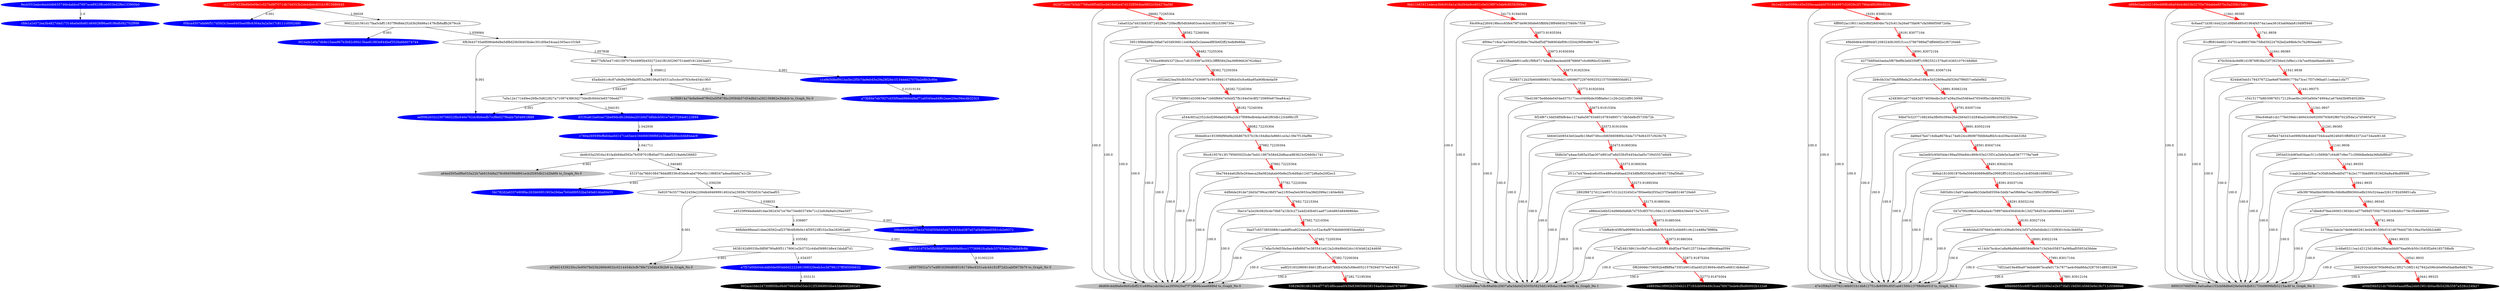 digraph G{rankdir=TB;layout=dot;
"9ecb551babcdea44db635746b4abbcd7697ace8923ffceb003bd2f6e133900b0" [style="solid,filled",color=blue,fontcolor=white];
"cc21007e538e6b0e09e1c527bd9f7071db7d4553b2de4dbbc831b1f915686645" [style="solid,filled",color=red,fontcolor=white];
"0026726de7b5bb7766a69f5dd5ccb616e0ce47d1328564ba0f652c5b427ba56f" [style="solid,filled",color=red,fontcolor=white];
"9bb11b61611edeca3b9c916a1a18a5b4a9ce831c0e519f97e3de9c85583f49a3" [style="solid,filled",color=red,fontcolor=white];
"0b1e4214e5099cc45e350ecaada0d701844997c52029c2f179fab4f6280c501b" [style="solid,filled",color=red,fontcolor=white];
"d968e5aab3d2160e488ffcd6a04b4c8d33b327f3e784abbe857bc5a330b15ab1" [style="solid,filled",color=red,fontcolor=white];
"af3dd14339230cc3e95078d25b286fe9632c0214454b3cfb78fe723d4b43b2b9" [style="solid,filled",color=gray,fontcolor=black,label= "af3dd14339230cc3e95078d25b286fe9632c0214454b3cfb78fe723d4b43b2b9 to_Graph_No 0"];
"a00bf36b521dc76fe6e6aaa8ffaa2eb619014b0ac8b5428b3587a528cc24fa27" [style="solid,filled",color=black,fontcolor=white];
"c1e9b568ef941ba5bc2f5b7da9eb45e29a28f26e1f134ddd27075a2e8fc3c90e" [style="solid,filled",color=blue,fontcolor=white];
"ad5075631a7c7a4f816306d8083181749ec6331a4c44181ff72d2cabf3673b70" [style="solid,filled",color=gray,fontcolor=black,label= "ad5075631a7c7a4f816306d8083181749ec6331a4c44181ff72d2cabf3673b70 to_Graph_No 0"];
"47e1f58a516f792146b931b14b812751cfe9590c85f1ae61500c13798d6e051f" [style="solid,filled",color=gray,fontcolor=black,label= "47e1f58a516f792146b931b14b812751cfe9590c85f1ae61500c13798d6e051f to_Graph_No 4"];
"992ace1bbc247308f00bc06d0798dd5a55dc312f33668934be43da9682b62af1" [style="solid,filled",color=black,fontcolor=white];
"3f23ade1e0a74b8e15aea967b3b82c99413bae81883e844bef3528a6b6074744" [style="solid,filled",color=blue,fontcolor=white];
"cfde1a1e572ea3b4827d4d173146a0a0b481484928f86ae919bdfcf42702f996" [style="solid,filled",color=blue,fontcolor=white];
"695010766f58410a0ca8ac153cb08d6e629e0e04db83175449699bfb5215ac8f" [style="solid,filled",color=gray,fontcolor=black,label= "695010766f58410a0ca8ac153cb08d6e629e0e04db83175449699bfb5215ac8f to_Graph_No 3"];
"53829e581d61384df774f1d8bcaea6f45fe839650b038154aa0e1cea47674097" [style="solid,filled",color=black,fontcolor=white];
"1760a269599effa6daa0d1471a45ee4194069398f882e38aa0b8bccb4b84aac9" [style="solid,filled",color=blue,fontcolor=white];
"d319ca61ba9cee72be69dcdfc28ddea201b0d748bbcb561e7ed57294e6123894" [style="solid,filled",color=blue,fontcolor=white];
"a64ed305a4f8a033a22b7ab61fcb8a278c69d599d8f41ecb2f285db21d2fa6f4" [style="solid,filled",color=gray,fontcolor=black,label= "a64ed305a4f8a033a22b7ab61fcb8a278c69d599d8f41ecb2f285db21d2fa6f4 to_Graph_No 0"];
"bf6b0b055cc6f974ed633290a1e2b373faf119d59145663e0e18c711c55666eb" [style="solid,filled",color=black,fontcolor=white];
"34c782d2a6337e908fac263b60951903e28daa7b04d99552ba540a614ba60e55" [style="solid,filled",color=blue,fontcolor=white];
"bc5fd914a74e9a9ee87f642a5f5876bc29584b57d54d8d1a292156862e39afcb" [style="solid,filled",color=gray,fontcolor=black,label= "bc5fd914a74e9a9ee87f642a5f5876bc29584b57d54d8d1a292156862e39afcb to_Graph_No 0"];
"00bca4507afa86f517d5fd3c3eee8405ea0f8c6364a3a2a5e17c8111c0502480" [style="solid,filled",color=blue,fontcolor=white];
"09bcb2e5aa676e1a7054f30b645dd74245dcd387a07af4df4bed0561cb2e9372" [style="solid,filled",color=blue,fontcolor=white];
"d6d69c4dd9a6e9b92dbff231e690a1eb34a1ae2959420ef7f738666ceee6886d" [style="solid,filled",color=gray,fontcolor=black,label= "d6d69c4dd9a6e9b92dbff231e690a1eb34a1ae2959420ef7f738666ceee6886d to_Graph_No 0"];
"893241d703e5fb08b97384b90bd8ccc17736961fcafadc337634ea35aab49c94" [style="solid,filled",color=blue,fontcolor=white];
"aef09b2632c230706022fbc646e762dc8b6eefb7ccf8e027f6abb7b04891f888" [style="solid,filled",color=blue,fontcolor=white];
"e7f57e00b044cddb0de093eb6d2222481098329eeb3cc3d798137ff58500b632" [style="solid,filled",color=blue,fontcolor=white];
"a73b84e7eb7927cd35f0aeb9b6ed9af71a6540ead4f6c2aae25ec56ec4b323c3" [style="solid,filled",color=blue,fontcolor=white];
"117c2e4a6d0ea7c8c66a0dc2f407a0a3da0d24505b5825dd140b4ac19cec16db" [style="solid,filled",color=gray,fontcolor=black,label= "117c2e4a6d0ea7c8c66a0dc2f407a0a3da0d24505b5825dd140b4ac19cec16db to_Graph_No 1"];
"c48939a10f992b2504b2137183cb009449c3cea78f473ede6c8bd60002b122a8" [style="solid,filled",color=black,fontcolor=white];
"6c6aed71b38144422d1d98b6d85c019b4f4574a1aea36163a69dab810d9f5946" -> "695010766f58410a0ca8ac153cb08d6e629e0e04db83175449699bfb5215ac8f" [label=100.0];
"1eba032a7d433b833f724029de720fecffb5dfcb6d03cec4cb41f92c5396730e" -> "39515f9b6d9da39fa67a03d9368114408abf3c2eeeedf85b6f2ff23edb8b8fab" [label=38582.72260304,arrowsize=2,color=firebrick1,penwidth=3];
"e88dce2e6b524d966efa8db7d755c8f3701c58e1214f19a98b439e0473a74105" -> "117c2e4a6d0ea7c8c66a0dc2f407a0a3da0d24505b5825dd140b4ac19cec16db" [label=100.0];
"44fb6de291de726d3d799ca19bf37ae21f05ea5e43653ca38d2099a11404e8d4" -> "d6d69c4dd9a6e9b92dbff231e690a1eb34a1ae2959420ef7f738666ceee6886d" [label=100.0];
"17cbf6e9c45f93a909963b43cce86b8bb3fc54463cd4b691c9c21e488a78980a" -> "57af248158613cc0bf7cfcccd295f914bdf3a476a012571b4ae1df9446aa0594" [label=52973.91880304,arrowsize=2,color=firebrick1,penwidth=3];
"57d700f601d330634e71b60f6847e0bbf27fb184e54c8f2720890e670ea84ca2" -> "a544c6f1a2352cbcf296da6d296a2cb37f089edb4dac4a62f83db123cbf6b1f5" [label=38182.72240304,arrowsize=2,color=firebrick1,penwidth=3];
"57af248158613cc0bf7cfcccd295f914bdf3a476a012571b4ae1df9446aa0594" -> "117c2e4a6d0ea7c8c66a0dc2f407a0a3da0d24505b5825dd140b4ac19cec16db" [label=100.0];
"9dbd7b32377188240a3fb00c094e2fce2b64d31d284bad2d498c205df322fe4a" -> "da6fa47fa4716dba8678ca174efc24cc86987f4fdb6af6b5c4cd39ac43eb326d" [label=18691.83052104,arrowsize=2,color=firebrick1,penwidth=3];
"4b6ab1810001876e9a509440689e8f0e29992ff51023cd3ce1dc850d81699022" -> "47e1f58a516f792146b931b14b812751cfe9590c85f1ae61500c13798d6e051f" [label=100.0];
"f0cc61957613f1795605025cde7bd411867b58d42b8baca983623cf2660b1741" -> "0ba79444a62fb5e264eeca28a082dabab00e8e25c6d9ab124572d6a0e20f2ec2" [label=37882.72225304,arrowsize=2,color=firebrick1,penwidth=3];
"4b6ab1810001876e9a509440689e8f0e29992ff51023cd3ce1dc850d81699022" -> "0d05d0c10a97cabdae8b33da0b85594c5ddb7ae5f666ac7ea1390c1f5f095ed5" [label=18391.83037104,arrowsize=2,color=firebrick1,penwidth=3];
"a1fd25ffaa66f01cefb1f9fb9717ebe458ea4eeb08768687c0c86f6bcf23d482" -> "92083712b25b60d9896517bfc0bb2148096f7229760925521575509f850bd912" [label=53873.91925304,arrowsize=2,color=firebrick1,penwidth=3];
"966222d1561d17faa5cbff11837f9d8de252d3b26b86a1478cfb6affb2679ccb" -> "6fb3b43735a6f0964e6d9a5df8d20b58403bdec301d0be54caa2305acc1f1fa9" [label=1.059064];
"bb6402e08543e02ea0b138e0749cccfd6566088f4c34da7376d64357cf426c76" -> "117c2e4a6d0ea7c8c66a0dc2f407a0a3da0d24505b5825dd140b4ac19cec16db" [label=100.0];
"b638162d9033bcfdf08790a80f51179061e2b3732c44bd56891b8e41bbddf7d1" -> "e7f57e00b044cddb0de093eb6d2222481098329eeb3cc3d798137ff58500b632" [label=1.034357];
"66fbfeb9fbead1cbee26562caf2378b4fb9b0e14f39523ff102e3be283f02ad0" -> "b638162d9033bcfdf08790a80f51179061e2b3732c44bd56891b8e41bbddf7d1" [label=1.035582];
"2f11c7e476eedce6c05ce486ea646aad2543d8bf92030a9cc864f1759af56afc" -> "2892f88727d121ee957c312c23245d1e7f00ee6b2f35a237f3edd65146720eb0" [label=53273.91895304,arrowsize=2,color=firebrick1,penwidth=3];
"6f24f6713dd5df0bfb4ec1274a6a58763460167834895717db5dd8cf5735b72b" -> "117c2e4a6d0ea7c8c66a0dc2f407a0a3da0d24505b5825dd140b4ac19cec16db" [label=100.0];
"6ff8952ac190114d3c8bf28d04bc7b25c613a26a675fa067cfa5866f56872d4a" -> "47e1f58a516f792146b931b14b812751cfe9590c85f1ae61500c13798d6e051f" [label=100.0];
"6fb3b43735a6f0964e6d9a5df8d20b58403bdec301d0be54caa2305acc1f1fa9" -> "8e477bfb5e4716015970794499f5b450272441f6165290751de6f1812d43aa01" [label=1.057838];
"a544c6f1a2352cbcf296da6d296a2cb37f089edb4dac4a62f83db123cbf6b1f5" -> "d6d69c4dd9a6e9b92dbff231e690a1eb34a1ae2959420ef7f738666ceee6886d" [label=100.0];
"4f09ec718ca7aa3065a028bbc76a0bdf5df79d6904bf09c1f20429f56d86c746" -> "a1fd25ffaa66f01cefb1f9fb9717ebe458ea4eeb08768687c0c86f6bcf23d482" [label=53973.91930304,arrowsize=2,color=firebrick1,penwidth=3];
"e7dbe8cf78ee260651383d41ed77b69d5700b77b02349cbfcc77fe1f546d80e6" -> "695010766f58410a0ca8ac153cb08d6e629e0e04db83175449699bfb5215ac8f" [label=100.0];
"1caab2cb9e328ae7e30dfcbd9edd5d774c2e1773bbd991818d26a8a49bdf9998" -> "695010766f58410a0ca8ac153cb08d6e629e0e04db83175449699bfb5215ac8f" [label=100.0];
"c5415177b8fc598765172129cae9bc2693af40e74994a1a67bdd3b9f5405280e" -> "695010766f58410a0ca8ac153cb08d6e629e0e04db83175449699bfb5215ac8f" [label=100.0];
"da6fa47fa4716dba8678ca174efc24cc86987f4fdb6af6b5c4cd39ac43eb326d" -> "47e1f58a516f792146b931b14b812751cfe9590c85f1ae61500c13798d6e051f" [label=100.0];
"aa8f2516529808184612ff1a41e57bfdb43fa5c68ed05215792940757ee54363" -> "53829e581d61384df774f1d8bcaea6f45fe839650b038154aa0e1cea47674097" [label=37282.72195304,arrowsize=2,color=firebrick1,penwidth=3];
"0d05d0c10a97cabdae8b33da0b85594c5ddb7ae5f666ac7ea1390c1f5f095ed5" -> "047a795c08b43ad6ada4c70897ebb45640dc9c13d27b6d53e1a6fe96e12e6543" [label=18291.83032104,arrowsize=2,color=firebrick1,penwidth=3];
"cc21007e538e6b0e09e1c527bd9f7071db7d4553b2de4dbbc831b1f915686645" -> "966222d1561d17faa5cbff11837f9d8de252d3b26b86a1478cfb6affb2679ccb" [label=1.06029];
"9bb11b61611edeca3b9c916a1a18a5b4a9ce831c0e519f97e3de9c85583f49a3" -> "117c2e4a6d0ea7c8c66a0dc2f407a0a3da0d24505b5825dd140b4ac19cec16db" [label=100.0];
"9bb11b61611edeca3b9c916a1a18a5b4a9ce831c0e519f97e3de9c85583f49a3" -> "84c69ca2260419feccc65fe479f7de9636b8e65ffd0b29f94665b37f469c7558" [label=54173.91940304,arrowsize=2,color=firebrick1,penwidth=3];
"a4525f0f4bebeb91dae3824347ce76e734e603749e71c22efc9a9a0c29aa5d57" -> "09bcb2e5aa676e1a7054f30b645dd74245dcd387a07af4df4bed0561cb2e9372" [label=0.001];
"b638162d9033bcfdf08790a80f51179061e2b3732c44bd56891b8e41bbddf7d1" -> "af3dd14339230cc3e95078d25b286fe9632c0214454b3cfb78fe723d4b43b2b9" [label=0.001];
"2c48a65211ea1d2123d1d84e2f6acaddd976aa06cb50c1fc83f2a94185758bdb" -> "2b62930cb926795b96d5a13f027c38f21427842a596cb0e90ef4abfbe9d8276c" [label=10541.9933,arrowsize=2,color=firebrick1,penwidth=3];
"39515f9b6d9da39fa67a03d9368114408abf3c2eeeedf85b6f2ff23edb8b8fab" -> "7b755ba4984f43372bccc7c81f19397ac592c3fff85842ba36f696626762dbe2" [label=38482.72255304,arrowsize=2,color=firebrick1,penwidth=3];
"ba2ed93c95654de199aa594e8dcc869c03e215f31a2bfe5e3aa63677779a7ee8" -> "4b6ab1810001876e9a509440689e8f0e29992ff51023cd3ce1dc850d81699022" [label=18491.83042104,arrowsize=2,color=firebrick1,penwidth=3];
"0ba79444a62fb5e264eeca28a082dabab00e8e25c6d9ab124572d6a0e20f2ec2" -> "44fb6de291de726d3d799ca19bf37ae21f05ea5e43653ca38d2099a11404e8d4" [label=37782.72220304,arrowsize=2,color=firebrick1,penwidth=3];
"74f22ad19a46ba974ebde867bcafa0173c7877aa4c0da88da3287501d8952296" -> "47e1f58a516f792146b931b14b812751cfe9590c85f1ae61500c13798d6e051f" [label=100.0];
"57af248158613cc0bf7cfcccd295f914bdf3a476a012571b4ae1df9446aa0594" -> "0f626066c758092b4ff8ff4a735f1b901d5ad452f18694c4b85ce68314b8eba0" [label=52873.91875304,arrowsize=2,color=firebrick1,penwidth=3];
"70ed10675ed6dde0454ed375171ecc0469bde30ffda6e11c26c2d22df9130f48" -> "117c2e4a6d0ea7c8c66a0dc2f407a0a3da0d24505b5825dd140b4ac19cec16db" [label=100.0];
"9dbd7b32377188240a3fb00c094e2fce2b64d31d284bad2d498c205df322fe4a" -> "47e1f58a516f792146b931b14b812751cfe9590c85f1ae61500c13798d6e051f" [label=100.0];
"43157da79b9108479dddf8336c83de9cabd790e0b11868347adead0ddd7a1c2b" -> "0a92076c55779a52459e2206db4946999149243a23958c7855d53c7abd3aaf03" [label=1.039259];
"0026726de7b5bb7766a69f5dd5ccb616e0ce47d1328564ba0f652c5b427ba56f" -> "1eba032a7d433b833f724029de720fecffb5dfcb6d03cec4cb41f92c5396730e" [label=38682.72265304,arrowsize=2,color=firebrick1,penwidth=3];
"92083712b25b60d9896517bfc0bb2148096f7229760925521575509f850bd912" -> "70ed10675ed6dde0454ed375171ecc0469bde30ffda6e11c26c2d22df9130f48" [label=53773.91920304,arrowsize=2,color=firebrick1,penwidth=3];
"36dee8ce19339fdf90e9b26b867fc57b19c164dbe3e8661ce3a139e7f126af9e" -> "f0cc61957613f1795605025cde7bd411867b58d42b8baca983623cf2660b1741" [label=37982.72230304,arrowsize=2,color=firebrick1,penwidth=3];
"c5415177b8fc598765172129cae9bc2693af40e74994a1a67bdd3b9f5405280e" -> "00ec646a61cb177fe039eb146943c0e92000793b92f807022f5da1a7d5985d7d" [label=11341.9937,arrowsize=2,color=firebrick1,penwidth=3];
"17efac5c9d55bcbac44fb80d7ec383541a412a2c84d9d42dcc163d4624244606" -> "aa8f2516529808184612ff1a41e57bfdb43fa5c68ed05215792940757ee54363" [label=37382.72200304,arrowsize=2,color=firebrick1,penwidth=3];
"3be1e7a2e29c0820c4e70b67a15b3c272a4d240b401aa971e648654849686dec" -> "0aa57c6573855089c1aaddf0ca922eaea0c1cc52ac6af9704bfd600855dea6b2" [label=37582.72210304,arrowsize=2,color=firebrick1,penwidth=3];
"a4525f0f4bebeb91dae3824347ce76e734e603749e71c22efc9a9a0c29aa5d57" -> "66fbfeb9fbead1cbee26562caf2378b4fb9b0e14f39523ff102e3be283f02ad0" [label=1.036807];
"d319ca61ba9cee72be69dcdfc28ddea201b0d748bbcb561e7ed57294e6123894" -> "1760a269599effa6daa0d1471a45ee4194069398f882e38aa0b8bccb4b84aac9" [label=1.042936];
"0aa57c6573855089c1aaddf0ca922eaea0c1cc52ac6af9704bfd600855dea6b2" -> "17efac5c9d55bcbac44fb80d7ec383541a412a2c84d9d42dcc163d4624244606" [label=37482.72205304,arrowsize=2,color=firebrick1,penwidth=3];
"74f22ad19a46ba974ebde867bcafa0173c7877aa4c0da88da3287501d8952296" -> "bf6b0b055cc6f974ed633290a1e2b373faf119d59145663e0e18c711c55666eb" [label=17891.83012104,arrowsize=2,color=firebrick1,penwidth=3];
"e7f57e00b044cddb0de093eb6d2222481098329eeb3cc3d798137ff58500b632" -> "992ace1bbc247308f00bc06d0798dd5a55dc312f33668934be43da9682b62af1" [label=1.033131];
"00ec646a61cb177fe039eb146943c0e92000793b92f807022f5da1a7d5985d7d" -> "695010766f58410a0ca8ac153cb08d6e629e0e04db83175449699bfb5215ac8f" [label=100.0];
"a2483601a077dd43d574656edbc3c87a58a20a45484ed76540f0a1db9459225b" -> "47e1f58a516f792146b931b14b812751cfe9590c85f1ae61500c13798d6e051f" [label=100.0];
"2b62930cb926795b96d5a13f027c38f21427842a596cb0e90ef4abfbe9d8276c" -> "a00bf36b521dc76fe6e6aaa8ffaa2eb619014b0ac8b5428b3587a528cc24fa27" [label=10441.99325,arrowsize=2,color=firebrick1,penwidth=3];
"49bd0d64c0589d4f12083240fc30f1f1ccc37867989af7dff466f2e1f0720eb6" -> "47e1f58a516f792146b931b14b812751cfe9590c85f1ae61500c13798d6e051f" [label=100.0];
"5fdfe3d7a4aac5d65a35ae307e891ef7a8d33fcf54454a3ad5c73945557e6bf4" -> "2f11c7e476eedce6c05ce486ea646aad2543d8bf92030a9cc864f1759af56afc" [label=53373.91900304,arrowsize=2,color=firebrick1,penwidth=3];
"bb6402e08543e02ea0b138e0749cccfd6566088f4c34da7376d64357cf426c76" -> "5fdfe3d7a4aac5d65a35ae307e891ef7a8d33fcf54454a3ad5c73945557e6bf4" [label=53473.91905304,arrowsize=2,color=firebrick1,penwidth=3];
"470c504cbc9df81d1f876f638a32f736256e41bf8e1c1fa7ee95da0bee6cd83c" -> "695010766f58410a0ca8ac153cb08d6e629e0e04db83175449699bfb5215ac8f" [label=100.0];
"ba2ed93c95654de199aa594e8dcc869c03e215f31a2bfe5e3aa63677779a7ee8" -> "47e1f58a516f792146b931b14b812751cfe9590c85f1ae61500c13798d6e051f" [label=100.0];
"17cbf6e9c45f93a909963b43cce86b8bb3fc54463cd4b691c9c21e488a78980a" -> "117c2e4a6d0ea7c8c66a0dc2f407a0a3da0d24505b5825dd140b4ac19cec16db" [label=100.0];
"0b1e4214e5099cc45e350ecaada0d701844997c52029c2f179fab4f6280c501b" -> "47e1f58a516f792146b931b14b812751cfe9590c85f1ae61500c13798d6e051f" [label=100.0];
"d968e5aab3d2160e488ffcd6a04b4c8d33b327f3e784abbe857bc5a330b15ab1" -> "695010766f58410a0ca8ac153cb08d6e629e0e04db83175449699bfb5215ac8f" [label=100.0];
"43157da79b9108479dddf8336c83de9cabd790e0b11868347adead0ddd7a1c2b" -> "34c782d2a6337e908fac263b60951903e28daa7b04d99552ba540a614ba60e55" [label=0.001];
"39515f9b6d9da39fa67a03d9368114408abf3c2eeeedf85b6f2ff23edb8b8fab" -> "d6d69c4dd9a6e9b92dbff231e690a1eb34a1ae2959420ef7f738666ceee6886d" [label=100.0];
"1caab2cb9e328ae7e30dfcbd9edd5d774c2e1773bbd991818d26a8a49bdf9998" -> "e0b3f6790a0bb566fc9bc56b9bdf86560ce8b330c524aaa32613782d58851afa" [label=10941.9935,arrowsize=2,color=firebrick1,penwidth=3];
"8244b65eb51784376722ae6e87fe9691778a73ce17f37c96ba011cebae1cfa77" -> "c5415177b8fc598765172129cae9bc2693af40e74994a1a67bdd3b9f5405280e" [label=11441.99375,arrowsize=2,color=firebrick1,penwidth=3];
"966222d1561d17faa5cbff11837f9d8de252d3b26b86a1478cfb6affb2679ccb" -> "3f23ade1e0a74b8e15aea967b3b82c99413bae81883e844bef3528a6b6074744" [label=0.001];
"e0b3f6790a0bb566fc9bc56b9bdf86560ce8b330c524aaa32613782d58851afa" -> "695010766f58410a0ca8ac153cb08d6e629e0e04db83175449699bfb5215ac8f" [label=100.0];
"a1fd25ffaa66f01cefb1f9fb9717ebe458ea4eeb08768687c0c86f6bcf23d482" -> "117c2e4a6d0ea7c8c66a0dc2f407a0a3da0d24505b5825dd140b4ac19cec16db" [label=100.0];
"0f626066c758092b4ff8ff4a735f1b901d5ad452f18694c4b85ce68314b8eba0" -> "117c2e4a6d0ea7c8c66a0dc2f407a0a3da0d24505b5825dd140b4ac19cec16db" [label=100.0];
"6c6aed71b38144422d1d98b6d85c019b4f4574a1aea36163a69dab810d9f5946" -> "91cff0816e662154701ac8893768c75fbd39224792bd2e98b6c5c7b2f60eaa8d" [label=11741.9939,arrowsize=2,color=firebrick1,penwidth=3];
"b277b6f0dd3eeba5f879ef9b3efd356ff7c5f825521579a9163651079168dfe0" -> "47e1f58a516f792146b931b14b812751cfe9590c85f1ae61500c13798d6e051f" [label=100.0];
"00ec646a61cb177fe039eb146943c0e92000793b92f807022f5da1a7d5985d7d" -> "6ef9e474d343ce099b584c8dd4704dcea062484f10ffdf043372ce734a4d6146" [label=11241.99365,arrowsize=2,color=firebrick1,penwidth=3];
"e7dbe8cf78ee260651383d41ed77b69d5700b77b02349cbfcc77fe1f546d80e6" -> "3170bac3ab2e74b064602813e44361596cf161d679dd473fc106a35e50b2cb80" [label=10741.9934,arrowsize=2,color=firebrick1,penwidth=3];
"92083712b25b60d9896517bfc0bb2148096f7229760925521575509f850bd912" -> "117c2e4a6d0ea7c8c66a0dc2f407a0a3da0d24505b5825dd140b4ac19cec16db" [label=100.0];
"84c69ca2260419feccc65fe479f7de9636b8e65ffd0b29f94665b37f469c7558" -> "4f09ec718ca7aa3065a028bbc76a0bdf5df79d6904bf09c1f20429f56d86c746" [label=54073.91935304,arrowsize=2,color=firebrick1,penwidth=3];
"0a92076c55779a52459e2206db4946999149243a23958c7855d53c7abd3aaf03" -> "a4525f0f4bebeb91dae3824347ce76e734e603749e71c22efc9a9a0c29aa5d57" [label=1.038033];
"e88dce2e6b524d966efa8db7d755c8f3701c58e1214f19a98b439e0473a74105" -> "17cbf6e9c45f93a909963b43cce86b8bb3fc54463cd4b691c9c21e488a78980a" [label=53073.91885304,arrowsize=2,color=firebrick1,penwidth=3];
"6f24f6713dd5df0bfb4ec1274a6a58763460167834895717db5dd8cf5735b72b" -> "bb6402e08543e02ea0b138e0749cccfd6566088f4c34da7376d64357cf426c76" [label=53573.91910304,arrowsize=2,color=firebrick1,penwidth=3];
"dedfc03a25f16a181fa4b94bd592e7fcf39701f8d0a0751a8ef2318ab6d36663" -> "a64ed305a4f8a033a22b7ab61fcb8a278c69d599d8f41ecb2f285db21d2fa6f4" [label=0.001];
"0b1e4214e5099cc45e350ecaada0d701844997c52029c2f179fab4f6280c501b" -> "6ff8952ac190114d3c8bf28d04bc7b25c613a26a675fa067cfa5866f56872d4a" [label=19291.83082104,arrowsize=2,color=firebrick1,penwidth=3];
"d968e5aab3d2160e488ffcd6a04b4c8d33b327f3e784abbe857bc5a330b15ab1" -> "6c6aed71b38144422d1d98b6d85c019b4f4574a1aea36163a69dab810d9f5946" [label=11841.99395,arrowsize=2,color=firebrick1,penwidth=3];
"470c504cbc9df81d1f876f638a32f736256e41bf8e1c1fa7ee95da0bee6cd83c" -> "8244b65eb51784376722ae6e87fe9691778a73ce17f37c96ba011cebae1cfa77" [label=11541.9938,arrowsize=2,color=firebrick1,penwidth=3];
"0aa57c6573855089c1aaddf0ca922eaea0c1cc52ac6af9704bfd600855dea6b2" -> "d6d69c4dd9a6e9b92dbff231e690a1eb34a1ae2959420ef7f738666ceee6886d" [label=100.0];
"e052dd23ea50cfb559cd7436997b191689d15748bb45cfce6ba95a908b4e4a59" -> "57d700f601d330634e71b60f6847e0bbf27fb184e54c8f2720890e670ea84ca2" [label=38282.72245304,arrowsize=2,color=firebrick1,penwidth=3];
"9c46cbbd25f76b63c48631d36a8c5641bf37a50e0dbdb2132f93010cbc3b6954" -> "47e1f58a516f792146b931b14b812751cfe9590c85f1ae61500c13798d6e051f" [label=100.0];
"17efac5c9d55bcbac44fb80d7ec383541a412a2c84d9d42dcc163d4624244606" -> "d6d69c4dd9a6e9b92dbff231e690a1eb34a1ae2959420ef7f738666ceee6886d" [label=100.0];
"047a795c08b43ad6ada4c70897ebb45640dc9c13d27b6d53e1a6fe96e12e6543" -> "9c46cbbd25f76b63c48631d36a8c5641bf37a50e0dbdb2132f93010cbc3b6954" [label=18191.83027104,arrowsize=2,color=firebrick1,penwidth=3];
"e114cb7bcdce1a8a96a9feb486584d9de713d3dc058374a06faaf05953d36dee" -> "74f22ad19a46ba974ebde867bcafa0173c7877aa4c0da88da3287501d8952296" [label=17991.83017104,arrowsize=2,color=firebrick1,penwidth=3];
"49bd0d64c0589d4f12083240fc30f1f1ccc37867989af7dff466f2e1f0720eb6" -> "b277b6f0dd3eeba5f879ef9b3efd356ff7c5f825521579a9163651079168dfe0" [label=19091.83072104,arrowsize=2,color=firebrick1,penwidth=3];
"a2483601a077dd43d574656edbc3c87a58a20a45484ed76540f0a1db9459225b" -> "9dbd7b32377188240a3fb00c094e2fce2b64d31d284bad2d498c205df322fe4a" [label=18791.83057104,arrowsize=2,color=firebrick1,penwidth=3];
"aa8f2516529808184612ff1a41e57bfdb43fa5c68ed05215792940757ee54363" -> "d6d69c4dd9a6e9b92dbff231e690a1eb34a1ae2959420ef7f738666ceee6886d" [label=100.0];
"2b9c0b33d73fa8f98efa2f1e9cd168ce5b52809eaf4f326d7f9fd57cefa0e9b2" -> "47e1f58a516f792146b931b14b812751cfe9590c85f1ae61500c13798d6e051f" [label=100.0];
"2892f88727d121ee957c312c23245d1e7f00ee6b2f35a237f3edd65146720eb0" -> "e88dce2e6b524d966efa8db7d755c8f3701c58e1214f19a98b439e0473a74105" [label=53173.91890304,arrowsize=2,color=firebrick1,penwidth=3];
"6ff8952ac190114d3c8bf28d04bc7b25c613a26a675fa067cfa5866f56872d4a" -> "49bd0d64c0589d4f12083240fc30f1f1ccc37867989af7dff466f2e1f0720eb6" [label=19191.83077104,arrowsize=2,color=firebrick1,penwidth=3];
"2954453cb9f3e934aec511c5690b7c04d67c9ec71c3f49dbefeda366dbf8fcd7" -> "695010766f58410a0ca8ac153cb08d6e629e0e04db83175449699bfb5215ac8f" [label=100.0];
"2b9c0b33d73fa8f98efa2f1e9cd168ce5b52809eaf4f326d7f9fd57cefa0e9b2" -> "a2483601a077dd43d574656edbc3c87a58a20a45484ed76540f0a1db9459225b" [label=18891.83062104,arrowsize=2,color=firebrick1,penwidth=3];
"4f09ec718ca7aa3065a028bbc76a0bdf5df79d6904bf09c1f20429f56d86c746" -> "117c2e4a6d0ea7c8c66a0dc2f407a0a3da0d24505b5825dd140b4ac19cec16db" [label=100.0];
"91cff0816e662154701ac8893768c75fbd39224792bd2e98b6c5c7b2f60eaa8d" -> "470c504cbc9df81d1f876f638a32f736256e41bf8e1c1fa7ee95da0bee6cd83c" [label=11641.99385,arrowsize=2,color=firebrick1,penwidth=3];
"0026726de7b5bb7766a69f5dd5ccb616e0ce47d1328564ba0f652c5b427ba56f" -> "d6d69c4dd9a6e9b92dbff231e690a1eb34a1ae2959420ef7f738666ceee6886d" [label=100.0];
"8e477bfb5e4716015970794499f5b450272441f6165290751de6f1812d43aa01" -> "c1e9b568ef941ba5bc2f5b7da9eb45e29a28f26e1f134ddd27075a2e8fc3c90e" [label=0.001];
"44fb6de291de726d3d799ca19bf37ae21f05ea5e43653ca38d2099a11404e8d4" -> "3be1e7a2e29c0820c4e70b67a15b3c272a4d240b401aa971e648654849686dec" [label=37682.72215304,arrowsize=2,color=firebrick1,penwidth=3];
"6ef9e474d343ce099b584c8dd4704dcea062484f10ffdf043372ce734a4d6146" -> "2954453cb9f3e934aec511c5690b7c04d67c9ec71c3f49dbefeda366dbf8fcd7" [label=11141.9936,arrowsize=2,color=firebrick1,penwidth=3];
"da6fa47fa4716dba8678ca174efc24cc86987f4fdb6af6b5c4cd39ac43eb326d" -> "ba2ed93c95654de199aa594e8dcc869c03e215f31a2bfe5e3aa63677779a7ee8" [label=18591.83047104,arrowsize=2,color=firebrick1,penwidth=3];
"36dee8ce19339fdf90e9b26b867fc57b19c164dbe3e8661ce3a139e7f126af9e" -> "d6d69c4dd9a6e9b92dbff231e690a1eb34a1ae2959420ef7f738666ceee6886d" [label=100.0];
"84c69ca2260419feccc65fe479f7de9636b8e65ffd0b29f94665b37f469c7558" -> "117c2e4a6d0ea7c8c66a0dc2f407a0a3da0d24505b5825dd140b4ac19cec16db" [label=100.0];
"8244b65eb51784376722ae6e87fe9691778a73ce17f37c96ba011cebae1cfa77" -> "695010766f58410a0ca8ac153cb08d6e629e0e04db83175449699bfb5215ac8f" [label=100.0];
"7b755ba4984f43372bccc7c81f19397ac592c3fff85842ba36f696626762dbe2" -> "d6d69c4dd9a6e9b92dbff231e690a1eb34a1ae2959420ef7f738666ceee6886d" [label=100.0];
"57d700f601d330634e71b60f6847e0bbf27fb184e54c8f2720890e670ea84ca2" -> "d6d69c4dd9a6e9b92dbff231e690a1eb34a1ae2959420ef7f738666ceee6886d" [label=100.0];
"1760a269599effa6daa0d1471a45ee4194069398f882e38aa0b8bccb4b84aac9" -> "dedfc03a25f16a181fa4b94bd592e7fcf39701f8d0a0751a8ef2318ab6d36663" [label=1.041711];
"45a4bd41c6c87a9d9a399dfa0f53a288106a034531a5ccbcc9763c6e454b19b5" -> "7a0a12e171449ee26fbc5d622827a7109743863d273dedfc9d443e65756edd77" [label=1.045387];
"3be1e7a2e29c0820c4e70b67a15b3c272a4d240b401aa971e648654849686dec" -> "d6d69c4dd9a6e9b92dbff231e690a1eb34a1ae2959420ef7f738666ceee6886d" [label=100.0];
"047a795c08b43ad6ada4c70897ebb45640dc9c13d27b6d53e1a6fe96e12e6543" -> "47e1f58a516f792146b931b14b812751cfe9590c85f1ae61500c13798d6e051f" [label=100.0];
"5fdfe3d7a4aac5d65a35ae307e891ef7a8d33fcf54454a3ad5c73945557e6bf4" -> "117c2e4a6d0ea7c8c66a0dc2f407a0a3da0d24505b5825dd140b4ac19cec16db" [label=100.0];
"a544c6f1a2352cbcf296da6d296a2cb37f089edb4dac4a62f83db123cbf6b1f5" -> "36dee8ce19339fdf90e9b26b867fc57b19c164dbe3e8661ce3a139e7f126af9e" [label=38082.72235304,arrowsize=2,color=firebrick1,penwidth=3];
"0a92076c55779a52459e2206db4946999149243a23958c7855d53c7abd3aaf03" -> "af3dd14339230cc3e95078d25b286fe9632c0214454b3cfb78fe723d4b43b2b9" [label=0.001];
"e052dd23ea50cfb559cd7436997b191689d15748bb45cfce6ba95a908b4e4a59" -> "d6d69c4dd9a6e9b92dbff231e690a1eb34a1ae2959420ef7f738666ceee6886d" [label=100.0];
"45a4bd41c6c87a9d9a399dfa0f53a288106a034531a5ccbcc9763c6e454b19b5" -> "bc5fd914a74e9a9ee87f642a5f5876bc29584b57d54d8d1a292156862e39afcb" [label=0.011];
"2b62930cb926795b96d5a13f027c38f21427842a596cb0e90ef4abfbe9d8276c" -> "695010766f58410a0ca8ac153cb08d6e629e0e04db83175449699bfb5215ac8f" [label=100.0];
"9ecb551babcdea44db635746b4abbcd7697ace8923ffceb003bd2f6e133900b0" -> "cfde1a1e572ea3b4827d4d173146a0a0b481484928f86ae919bdfcf42702f996" [label=1.0];
"cc21007e538e6b0e09e1c527bd9f7071db7d4553b2de4dbbc831b1f915686645" -> "00bca4507afa86f517d5fd3c3eee8405ea0f8c6364a3a2a5e17c8111c0502480" [label=0.001];
"e114cb7bcdce1a8a96a9feb486584d9de713d3dc058374a06faaf05953d36dee" -> "47e1f58a516f792146b931b14b812751cfe9590c85f1ae61500c13798d6e051f" [label=100.0];
"0ba79444a62fb5e264eeca28a082dabab00e8e25c6d9ab124572d6a0e20f2ec2" -> "d6d69c4dd9a6e9b92dbff231e690a1eb34a1ae2959420ef7f738666ceee6886d" [label=100.0];
"c1e9b568ef941ba5bc2f5b7da9eb45e29a28f26e1f134ddd27075a2e8fc3c90e" -> "a73b84e7eb7927cd35f0aeb9b6ed9af71a6540ead4f6c2aae25ec56ec4b323c3" [label=0.01019184];
"70ed10675ed6dde0454ed375171ecc0469bde30ffda6e11c26c2d22df9130f48" -> "6f24f6713dd5df0bfb4ec1274a6a58763460167834895717db5dd8cf5735b72b" [label=53673.91915304,arrowsize=2,color=firebrick1,penwidth=3];
"e0b3f6790a0bb566fc9bc56b9bdf86560ce8b330c524aaa32613782d58851afa" -> "e7dbe8cf78ee260651383d41ed77b69d5700b77b02349cbfcc77fe1f546d80e6" [label=10841.99345,arrowsize=2,color=firebrick1,penwidth=3];
"6ef9e474d343ce099b584c8dd4704dcea062484f10ffdf043372ce734a4d6146" -> "695010766f58410a0ca8ac153cb08d6e629e0e04db83175449699bfb5215ac8f" [label=100.0];
"6fb3b43735a6f0964e6d9a5df8d20b58403bdec301d0be54caa2305acc1f1fa9" -> "aef09b2632c230706022fbc646e762dc8b6eefb7ccf8e027f6abb7b04891f888" [label=0.001];
"3170bac3ab2e74b064602813e44361596cf161d679dd473fc106a35e50b2cb80" -> "695010766f58410a0ca8ac153cb08d6e629e0e04db83175449699bfb5215ac8f" [label=100.0];
"0f626066c758092b4ff8ff4a735f1b901d5ad452f18694c4b85ce68314b8eba0" -> "c48939a10f992b2504b2137183cb009449c3cea78f473ede6c8bd60002b122a8" [label=52773.91870304,arrowsize=2,color=firebrick1,penwidth=3];
"9c46cbbd25f76b63c48631d36a8c5641bf37a50e0dbdb2132f93010cbc3b6954" -> "e114cb7bcdce1a8a96a9feb486584d9de713d3dc058374a06faaf05953d36dee" [label=18091.83022104,arrowsize=2,color=firebrick1,penwidth=3];
"0d05d0c10a97cabdae8b33da0b85594c5ddb7ae5f666ac7ea1390c1f5f095ed5" -> "47e1f58a516f792146b931b14b812751cfe9590c85f1ae61500c13798d6e051f" [label=100.0];
"7a0a12e171449ee26fbc5d622827a7109743863d273dedfc9d443e65756edd77" -> "d319ca61ba9cee72be69dcdfc28ddea201b0d748bbcb561e7ed57294e6123894" [label=1.044161];
"66fbfeb9fbead1cbee26562caf2378b4fb9b0e14f39523ff102e3be283f02ad0" -> "893241d703e5fb08b97384b90bd8ccc17736961fcafadc337634ea35aab49c94" [label=0.001];
"1eba032a7d433b833f724029de720fecffb5dfcb6d03cec4cb41f92c5396730e" -> "d6d69c4dd9a6e9b92dbff231e690a1eb34a1ae2959420ef7f738666ceee6886d" [label=100.0];
"dedfc03a25f16a181fa4b94bd592e7fcf39701f8d0a0751a8ef2318ab6d36663" -> "43157da79b9108479dddf8336c83de9cabd790e0b11868347adead0ddd7a1c2b" [label=1.040485];
"f0cc61957613f1795605025cde7bd411867b58d42b8baca983623cf2660b1741" -> "d6d69c4dd9a6e9b92dbff231e690a1eb34a1ae2959420ef7f738666ceee6886d" [label=100.0];
"2954453cb9f3e934aec511c5690b7c04d67c9ec71c3f49dbefeda366dbf8fcd7" -> "1caab2cb9e328ae7e30dfcbd9edd5d774c2e1773bbd991818d26a8a49bdf9998" [label=11041.99355,arrowsize=2,color=firebrick1,penwidth=3];
"2c48a65211ea1d2123d1d84e2f6acaddd976aa06cb50c1fc83f2a94185758bdb" -> "695010766f58410a0ca8ac153cb08d6e629e0e04db83175449699bfb5215ac8f" [label=100.0];
"8e477bfb5e4716015970794499f5b450272441f6165290751de6f1812d43aa01" -> "45a4bd41c6c87a9d9a399dfa0f53a288106a034531a5ccbcc9763c6e454b19b5" [label=1.056612];
"7a0a12e171449ee26fbc5d622827a7109743863d273dedfc9d443e65756edd77" -> "aef09b2632c230706022fbc646e762dc8b6eefb7ccf8e027f6abb7b04891f888" [label=0.001];
"7b755ba4984f43372bccc7c81f19397ac592c3fff85842ba36f696626762dbe2" -> "e052dd23ea50cfb559cd7436997b191689d15748bb45cfce6ba95a908b4e4a59" [label=38382.72250304,arrowsize=2,color=firebrick1,penwidth=3];
"91cff0816e662154701ac8893768c75fbd39224792bd2e98b6c5c7b2f60eaa8d" -> "695010766f58410a0ca8ac153cb08d6e629e0e04db83175449699bfb5215ac8f" [label=100.0];
"893241d703e5fb08b97384b90bd8ccc17736961fcafadc337634ea35aab49c94" -> "ad5075631a7c7a4f816306d8083181749ec6331a4c44181ff72d2cabf3673b70" [label=0.01002233];
"3170bac3ab2e74b064602813e44361596cf161d679dd473fc106a35e50b2cb80" -> "2c48a65211ea1d2123d1d84e2f6acaddd976aa06cb50c1fc83f2a94185758bdb" [label=10641.99335,arrowsize=2,color=firebrick1,penwidth=3];
"2f11c7e476eedce6c05ce486ea646aad2543d8bf92030a9cc864f1759af56afc" -> "117c2e4a6d0ea7c8c66a0dc2f407a0a3da0d24505b5825dd140b4ac19cec16db" [label=100.0];
"b277b6f0dd3eeba5f879ef9b3efd356ff7c5f825521579a9163651079168dfe0" -> "2b9c0b33d73fa8f98efa2f1e9cd168ce5b52809eaf4f326d7f9fd57cefa0e9b2" [label=18991.83067104,arrowsize=2,color=firebrick1,penwidth=3];
"2892f88727d121ee957c312c23245d1e7f00ee6b2f35a237f3edd65146720eb0" -> "117c2e4a6d0ea7c8c66a0dc2f407a0a3da0d24505b5825dd140b4ac19cec16db" [label=100.0];
}